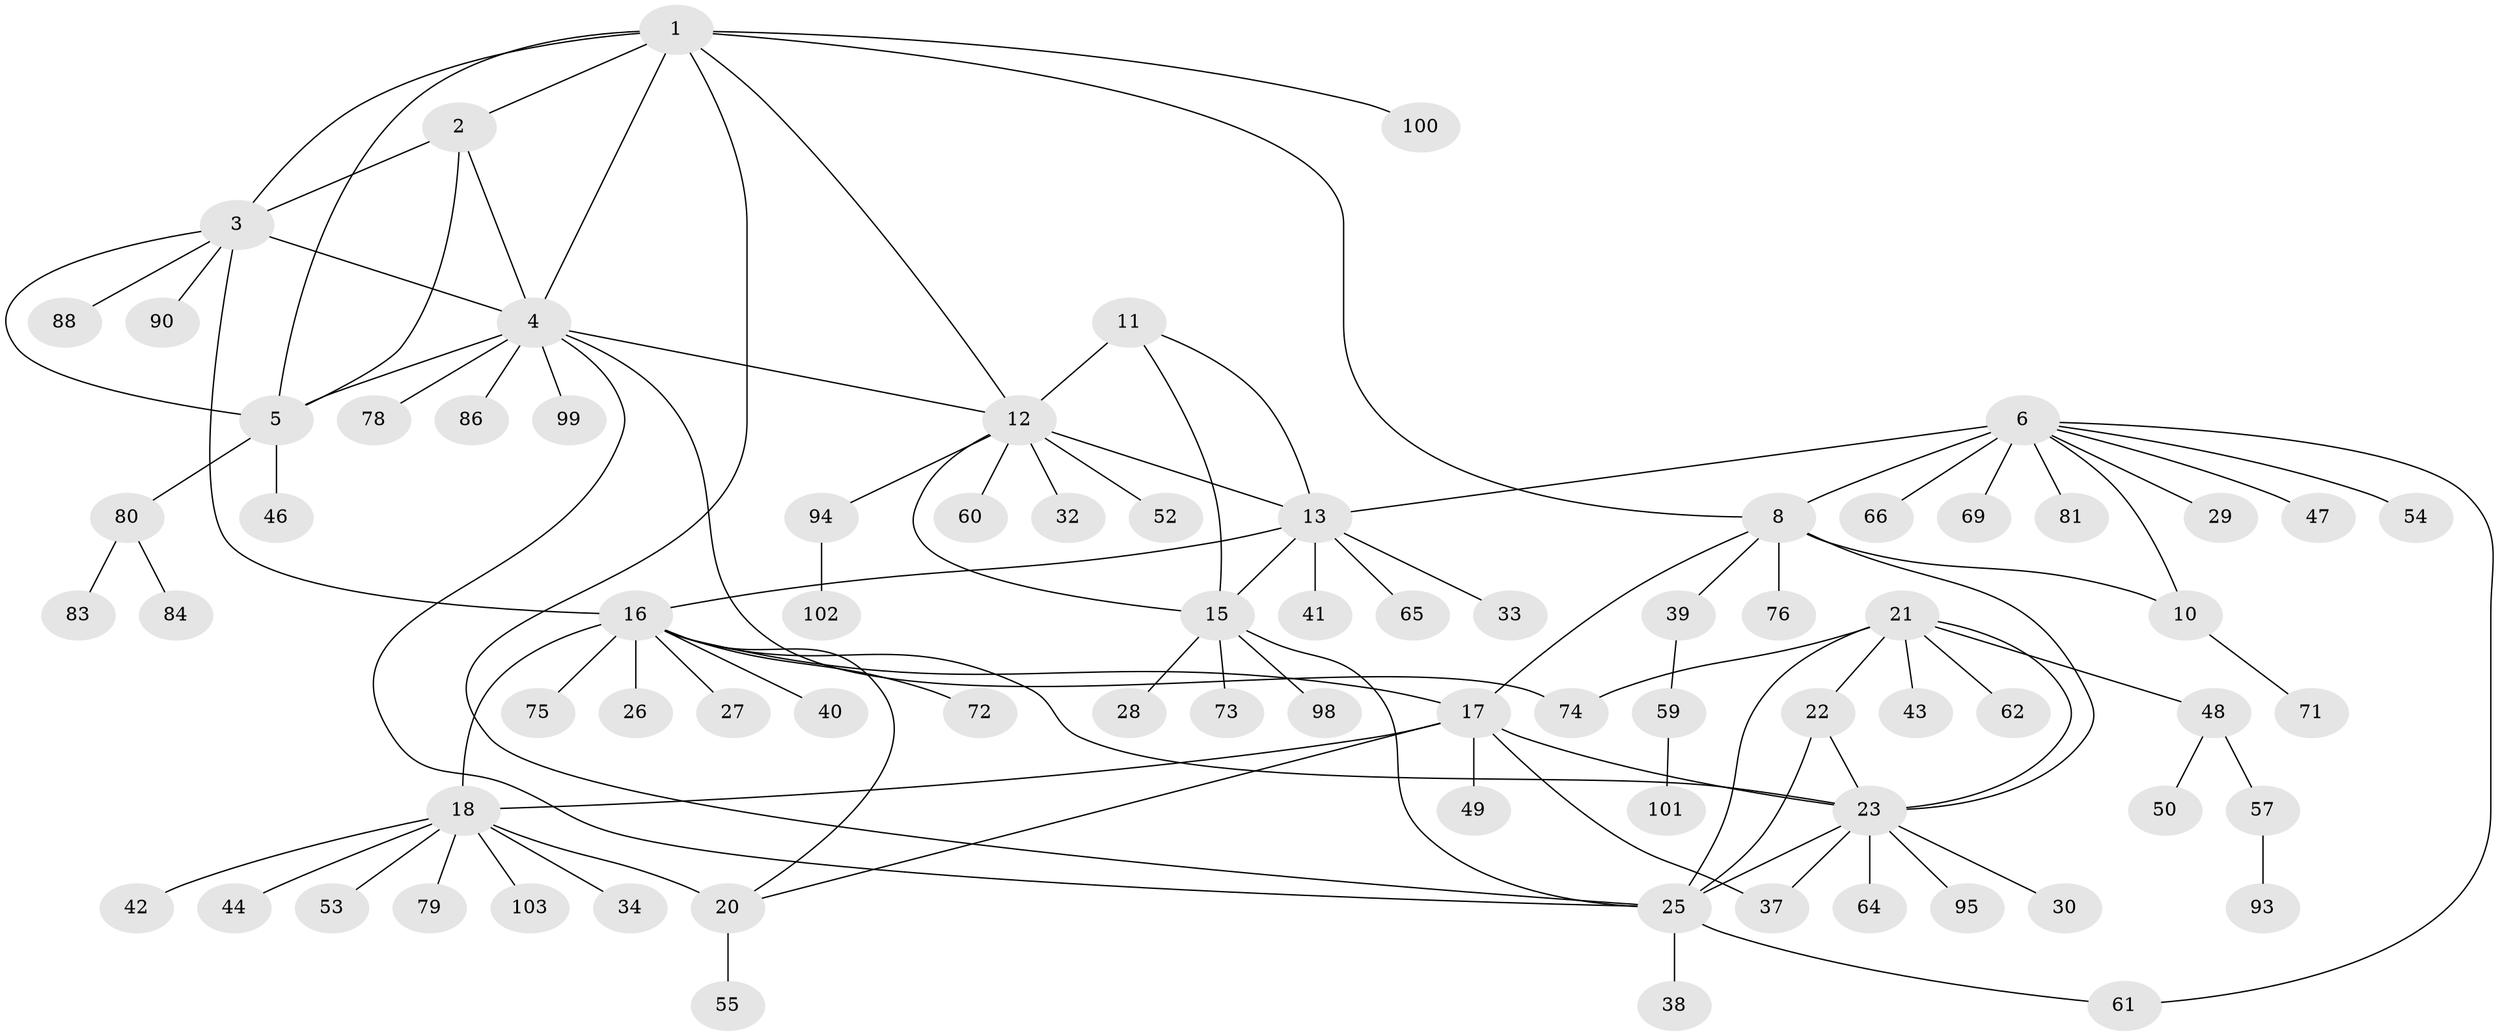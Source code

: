 // original degree distribution, {8: 0.038834951456310676, 5: 0.019417475728155338, 9: 0.04854368932038835, 7: 0.02912621359223301, 6: 0.04854368932038835, 10: 0.019417475728155338, 13: 0.009708737864077669, 4: 0.02912621359223301, 11: 0.009708737864077669, 1: 0.6019417475728155, 2: 0.1262135922330097, 3: 0.019417475728155338}
// Generated by graph-tools (version 1.1) at 2025/42/03/06/25 10:42:12]
// undirected, 78 vertices, 105 edges
graph export_dot {
graph [start="1"]
  node [color=gray90,style=filled];
  1 [super="+91"];
  2 [super="+35"];
  3 [super="+63"];
  4 [super="+58"];
  5 [super="+45"];
  6 [super="+7"];
  8 [super="+9"];
  10 [super="+68"];
  11 [super="+51"];
  12 [super="+14"];
  13 [super="+87"];
  15 [super="+67"];
  16 [super="+97"];
  17 [super="+82"];
  18 [super="+19"];
  20 [super="+36"];
  21 [super="+89"];
  22 [super="+24"];
  23 [super="+31"];
  25 [super="+56"];
  26;
  27;
  28;
  29;
  30 [super="+70"];
  32;
  33;
  34;
  37;
  38;
  39;
  40;
  41;
  42;
  43;
  44;
  46;
  47 [super="+96"];
  48;
  49;
  50;
  52 [super="+85"];
  53;
  54;
  55;
  57 [super="+77"];
  59;
  60;
  61;
  62;
  64;
  65;
  66;
  69;
  71;
  72;
  73;
  74;
  75;
  76;
  78;
  79;
  80 [super="+92"];
  81;
  83;
  84;
  86;
  88;
  90;
  93;
  94;
  95;
  98;
  99;
  100;
  101;
  102;
  103;
  1 -- 2;
  1 -- 3;
  1 -- 4;
  1 -- 5;
  1 -- 25;
  1 -- 100;
  1 -- 8;
  1 -- 12;
  2 -- 3;
  2 -- 4;
  2 -- 5;
  3 -- 4;
  3 -- 5;
  3 -- 16;
  3 -- 88;
  3 -- 90;
  4 -- 5;
  4 -- 12;
  4 -- 78;
  4 -- 86;
  4 -- 99;
  4 -- 25;
  4 -- 74;
  5 -- 46;
  5 -- 80;
  6 -- 8 [weight=4];
  6 -- 10 [weight=2];
  6 -- 29;
  6 -- 47;
  6 -- 61;
  6 -- 69;
  6 -- 81;
  6 -- 66;
  6 -- 54;
  6 -- 13;
  8 -- 10 [weight=2];
  8 -- 17;
  8 -- 23;
  8 -- 76;
  8 -- 39;
  10 -- 71;
  11 -- 12 [weight=2];
  11 -- 13;
  11 -- 15;
  12 -- 13 [weight=2];
  12 -- 15 [weight=2];
  12 -- 32;
  12 -- 52;
  12 -- 94;
  12 -- 60;
  13 -- 15;
  13 -- 16;
  13 -- 33;
  13 -- 41;
  13 -- 65;
  15 -- 25;
  15 -- 28;
  15 -- 73;
  15 -- 98;
  16 -- 17;
  16 -- 18 [weight=2];
  16 -- 20;
  16 -- 26;
  16 -- 27;
  16 -- 40;
  16 -- 72;
  16 -- 75;
  16 -- 23;
  17 -- 18 [weight=2];
  17 -- 20;
  17 -- 23;
  17 -- 37;
  17 -- 49;
  18 -- 20 [weight=2];
  18 -- 34;
  18 -- 44;
  18 -- 103;
  18 -- 42;
  18 -- 79;
  18 -- 53;
  20 -- 55;
  21 -- 22 [weight=2];
  21 -- 23;
  21 -- 25;
  21 -- 43;
  21 -- 48;
  21 -- 62;
  21 -- 74;
  22 -- 23 [weight=2];
  22 -- 25 [weight=2];
  23 -- 25;
  23 -- 30;
  23 -- 37;
  23 -- 64;
  23 -- 95;
  25 -- 38;
  25 -- 61;
  39 -- 59;
  48 -- 50;
  48 -- 57;
  57 -- 93;
  59 -- 101;
  80 -- 83;
  80 -- 84;
  94 -- 102;
}

